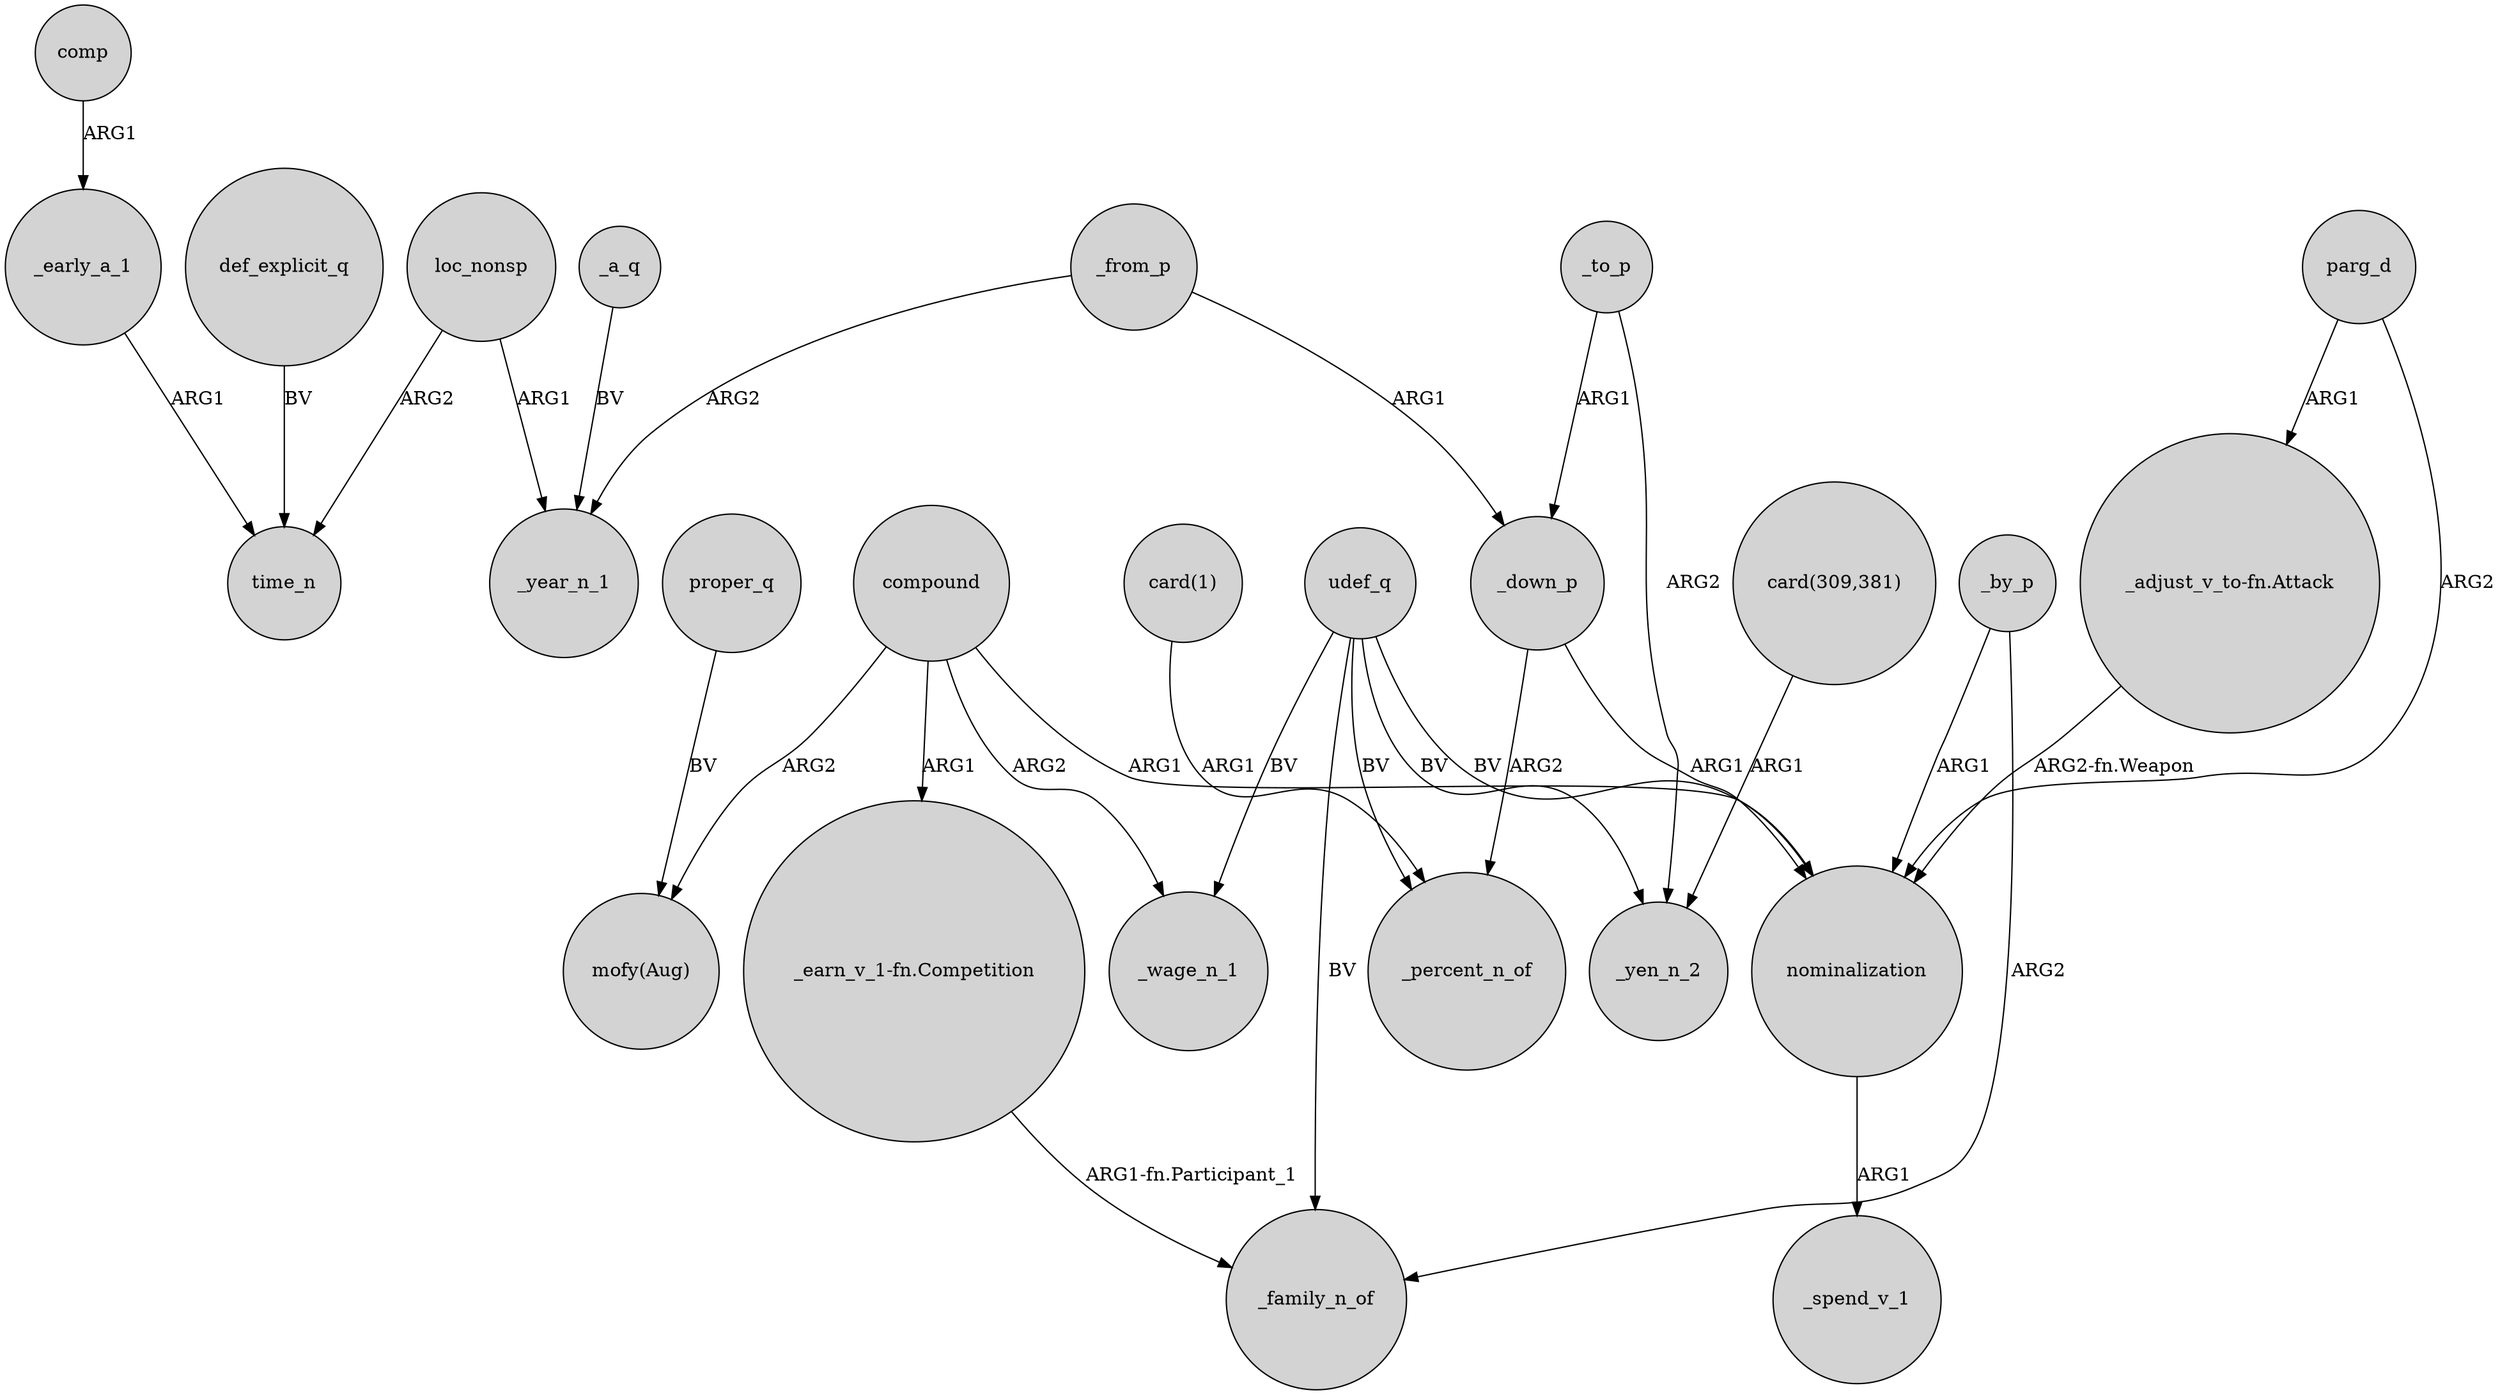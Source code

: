 digraph {
	node [shape=circle style=filled]
	_early_a_1 -> time_n [label=ARG1]
	loc_nonsp -> _year_n_1 [label=ARG1]
	udef_q -> nominalization [label=BV]
	udef_q -> _family_n_of [label=BV]
	parg_d -> "_adjust_v_to-fn.Attack" [label=ARG1]
	proper_q -> "mofy(Aug)" [label=BV]
	compound -> "mofy(Aug)" [label=ARG2]
	comp -> _early_a_1 [label=ARG1]
	"_earn_v_1-fn.Competition" -> _family_n_of [label="ARG1-fn.Participant_1"]
	_to_p -> _yen_n_2 [label=ARG2]
	_a_q -> _year_n_1 [label=BV]
	_down_p -> nominalization [label=ARG1]
	udef_q -> _wage_n_1 [label=BV]
	nominalization -> _spend_v_1 [label=ARG1]
	_to_p -> _down_p [label=ARG1]
	compound -> nominalization [label=ARG1]
	_from_p -> _down_p [label=ARG1]
	"card(309,381)" -> _yen_n_2 [label=ARG1]
	udef_q -> _percent_n_of [label=BV]
	_by_p -> nominalization [label=ARG1]
	compound -> "_earn_v_1-fn.Competition" [label=ARG1]
	"_adjust_v_to-fn.Attack" -> nominalization [label="ARG2-fn.Weapon"]
	compound -> _wage_n_1 [label=ARG2]
	_from_p -> _year_n_1 [label=ARG2]
	_by_p -> _family_n_of [label=ARG2]
	"card(1)" -> _percent_n_of [label=ARG1]
	def_explicit_q -> time_n [label=BV]
	loc_nonsp -> time_n [label=ARG2]
	_down_p -> _percent_n_of [label=ARG2]
	parg_d -> nominalization [label=ARG2]
	udef_q -> _yen_n_2 [label=BV]
}
